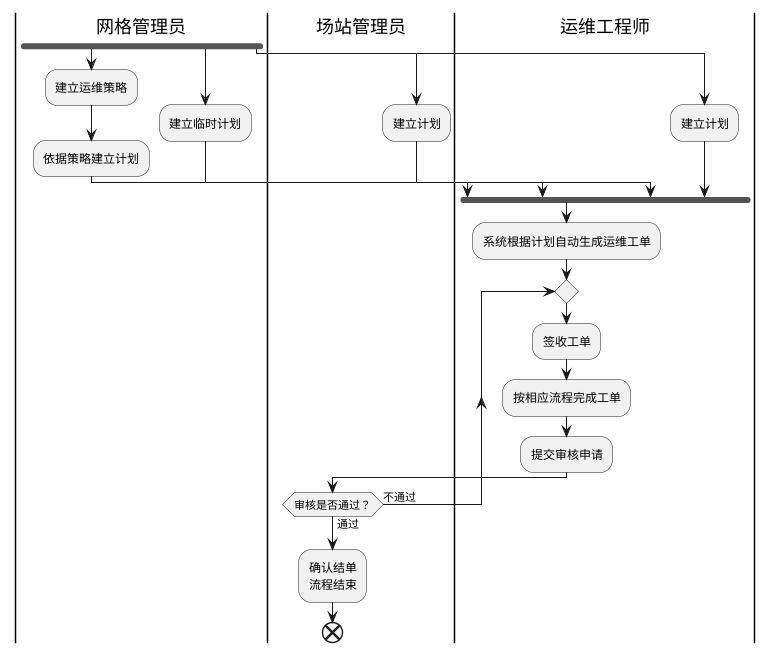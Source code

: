 ﻿@startuml
|网格管理员|
fork
    :建立运维策略;
    :依据策略建立计划;
fork again
    :建立临时计划;
fork again
    |场站管理员|
    :建立计划;
fork again
    |运维工程师|
    :建立计划;
end fork
|运维工程师|


'split
'    -[hidden]->
'    :建立运维策略;
'    :依据策略建立计划;
'split again
'    -[hidden]->
'    :建立临时计划;
'split again
'    -[hidden]->
'    |场站管理员|
'    :建立计划;
'split again
'    -[hidden]->
'    |运维工程师|
'    :建立计划;
'end split

:系统根据计划自动生成运维工单;
repeat
    :签收工单;
    :按相应流程完成工单;
    :提交审核申请;
    |场站管理员|
repeat while(审核是否通过？)is(不通过)not(通过)
:确认结单\n流程结束;
end
@enduml


